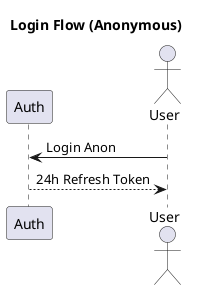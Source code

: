 @startuml

title Login Flow (Anonymous)

participant Auth
actor User

User -> Auth  : Login Anon
Auth --> User : 24h Refresh Token

@enduml
